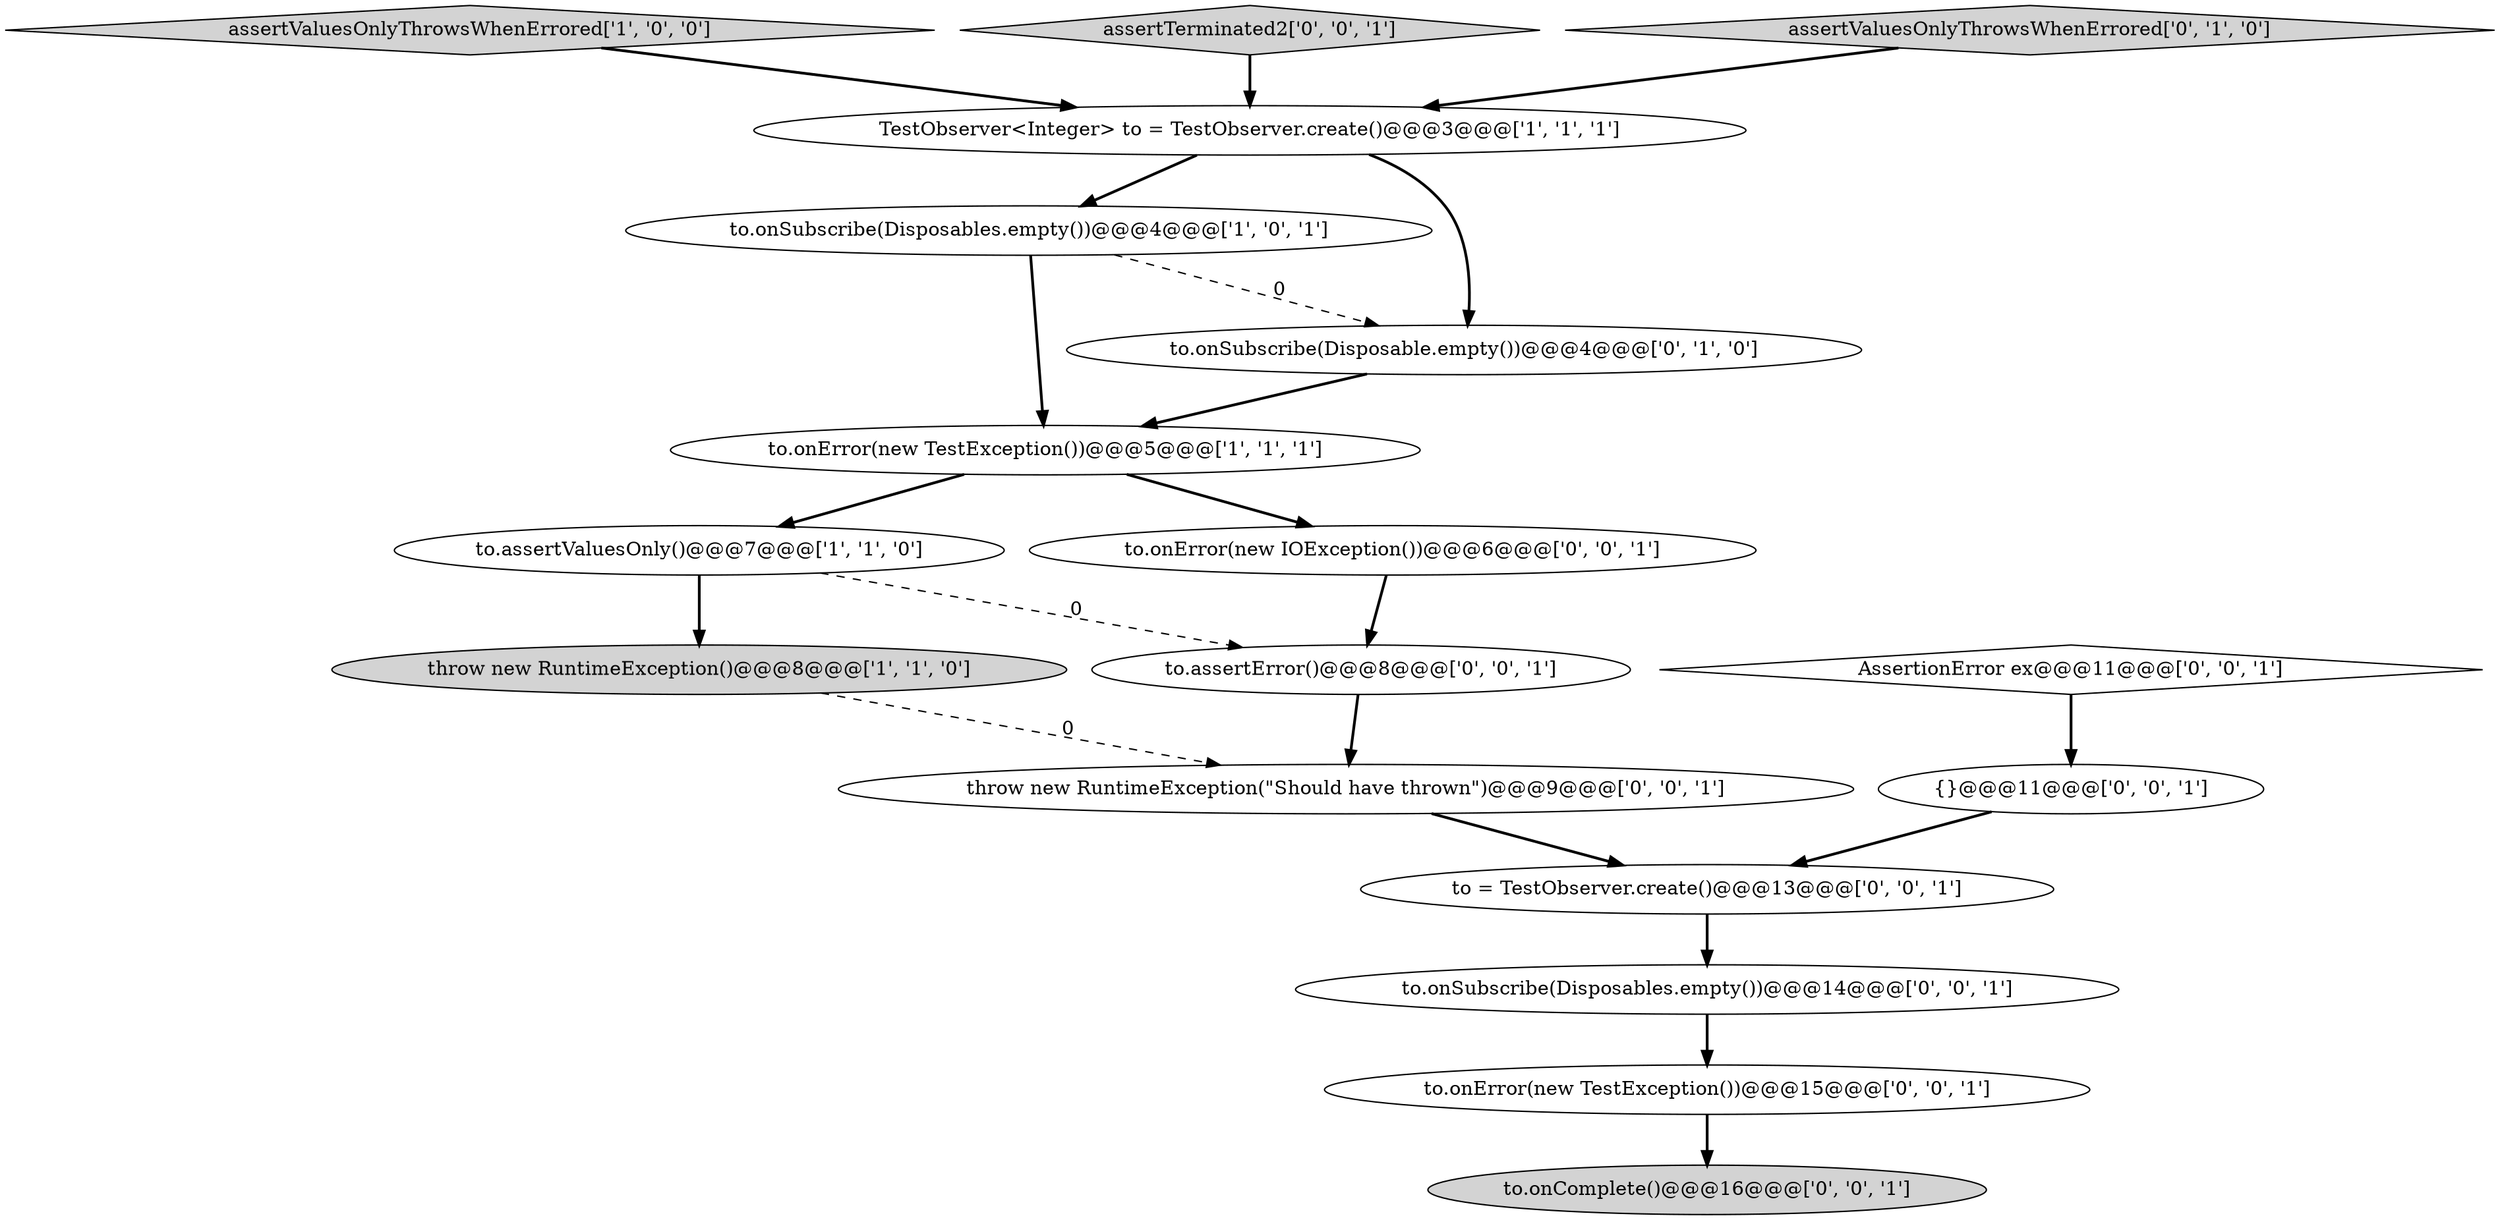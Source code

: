 digraph {
5 [style = filled, label = "assertValuesOnlyThrowsWhenErrored['1', '0', '0']", fillcolor = lightgray, shape = diamond image = "AAA0AAABBB1BBB"];
13 [style = filled, label = "to.onSubscribe(Disposables.empty())@@@14@@@['0', '0', '1']", fillcolor = white, shape = ellipse image = "AAA0AAABBB3BBB"];
15 [style = filled, label = "assertTerminated2['0', '0', '1']", fillcolor = lightgray, shape = diamond image = "AAA0AAABBB3BBB"];
2 [style = filled, label = "TestObserver<Integer> to = TestObserver.create()@@@3@@@['1', '1', '1']", fillcolor = white, shape = ellipse image = "AAA0AAABBB1BBB"];
16 [style = filled, label = "to.onComplete()@@@16@@@['0', '0', '1']", fillcolor = lightgray, shape = ellipse image = "AAA0AAABBB3BBB"];
7 [style = filled, label = "assertValuesOnlyThrowsWhenErrored['0', '1', '0']", fillcolor = lightgray, shape = diamond image = "AAA0AAABBB2BBB"];
12 [style = filled, label = "to.assertError()@@@8@@@['0', '0', '1']", fillcolor = white, shape = ellipse image = "AAA0AAABBB3BBB"];
8 [style = filled, label = "throw new RuntimeException(\"Should have thrown\")@@@9@@@['0', '0', '1']", fillcolor = white, shape = ellipse image = "AAA0AAABBB3BBB"];
10 [style = filled, label = "{}@@@11@@@['0', '0', '1']", fillcolor = white, shape = ellipse image = "AAA0AAABBB3BBB"];
17 [style = filled, label = "to = TestObserver.create()@@@13@@@['0', '0', '1']", fillcolor = white, shape = ellipse image = "AAA0AAABBB3BBB"];
9 [style = filled, label = "AssertionError ex@@@11@@@['0', '0', '1']", fillcolor = white, shape = diamond image = "AAA0AAABBB3BBB"];
14 [style = filled, label = "to.onError(new TestException())@@@15@@@['0', '0', '1']", fillcolor = white, shape = ellipse image = "AAA0AAABBB3BBB"];
4 [style = filled, label = "to.onError(new TestException())@@@5@@@['1', '1', '1']", fillcolor = white, shape = ellipse image = "AAA0AAABBB1BBB"];
3 [style = filled, label = "throw new RuntimeException()@@@8@@@['1', '1', '0']", fillcolor = lightgray, shape = ellipse image = "AAA0AAABBB1BBB"];
0 [style = filled, label = "to.assertValuesOnly()@@@7@@@['1', '1', '0']", fillcolor = white, shape = ellipse image = "AAA0AAABBB1BBB"];
1 [style = filled, label = "to.onSubscribe(Disposables.empty())@@@4@@@['1', '0', '1']", fillcolor = white, shape = ellipse image = "AAA0AAABBB1BBB"];
6 [style = filled, label = "to.onSubscribe(Disposable.empty())@@@4@@@['0', '1', '0']", fillcolor = white, shape = ellipse image = "AAA1AAABBB2BBB"];
11 [style = filled, label = "to.onError(new IOException())@@@6@@@['0', '0', '1']", fillcolor = white, shape = ellipse image = "AAA0AAABBB3BBB"];
5->2 [style = bold, label=""];
11->12 [style = bold, label=""];
6->4 [style = bold, label=""];
14->16 [style = bold, label=""];
10->17 [style = bold, label=""];
4->11 [style = bold, label=""];
0->3 [style = bold, label=""];
8->17 [style = bold, label=""];
7->2 [style = bold, label=""];
15->2 [style = bold, label=""];
17->13 [style = bold, label=""];
2->1 [style = bold, label=""];
1->4 [style = bold, label=""];
2->6 [style = bold, label=""];
1->6 [style = dashed, label="0"];
3->8 [style = dashed, label="0"];
13->14 [style = bold, label=""];
12->8 [style = bold, label=""];
4->0 [style = bold, label=""];
9->10 [style = bold, label=""];
0->12 [style = dashed, label="0"];
}
